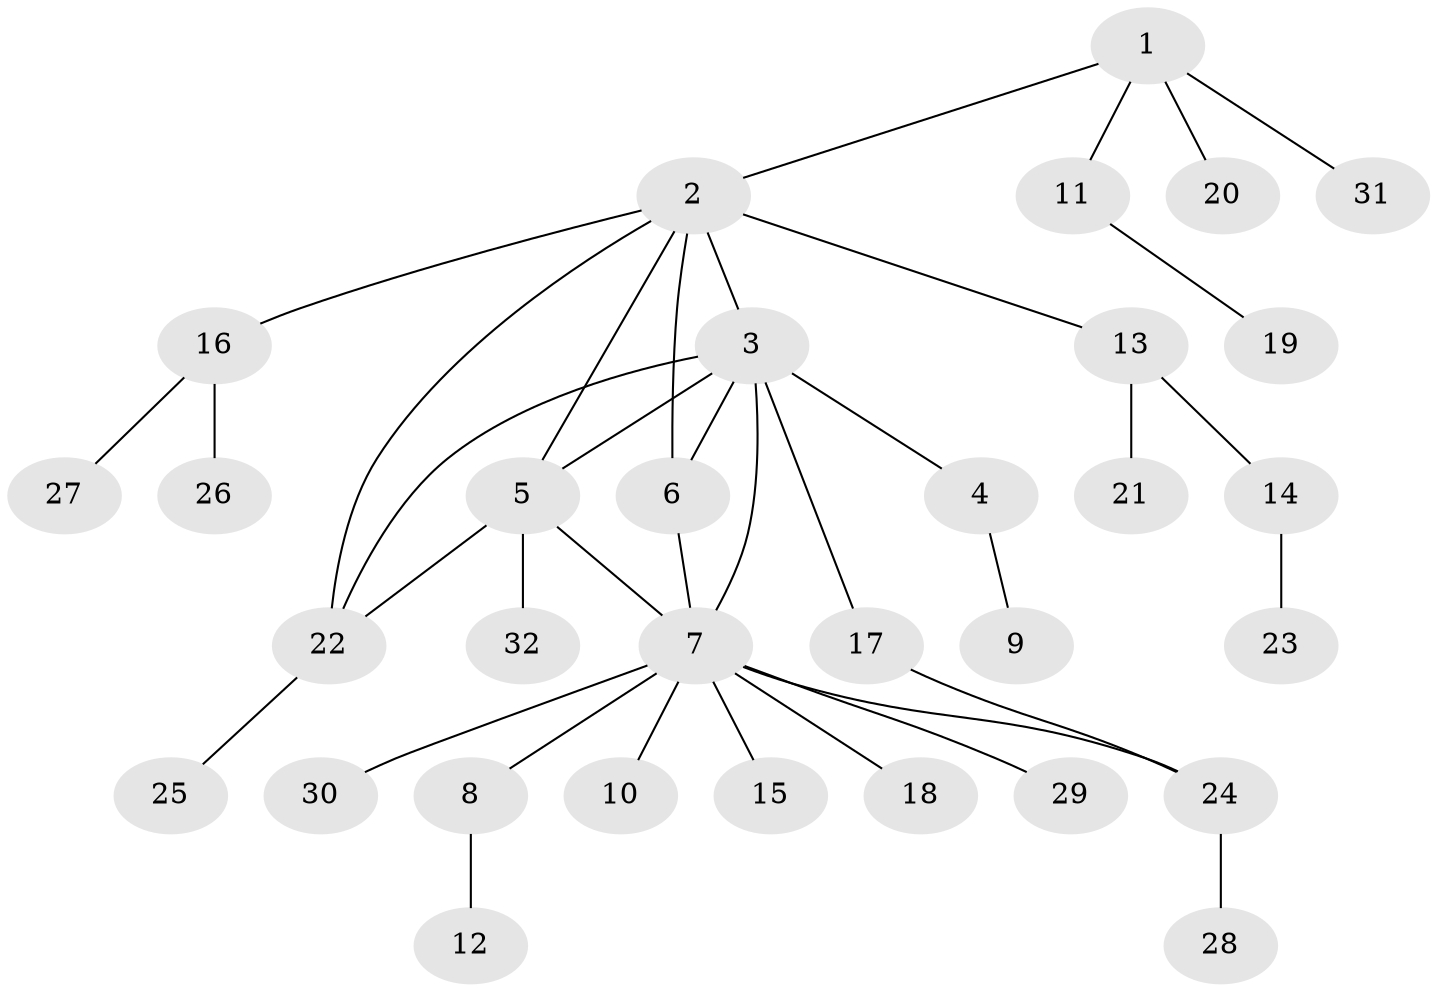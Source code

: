 // original degree distribution, {5: 0.058823529411764705, 6: 0.058823529411764705, 4: 0.0784313725490196, 3: 0.13725490196078433, 11: 0.0196078431372549, 1: 0.5686274509803921, 2: 0.0784313725490196}
// Generated by graph-tools (version 1.1) at 2025/52/03/04/25 22:52:30]
// undirected, 32 vertices, 38 edges
graph export_dot {
  node [color=gray90,style=filled];
  1;
  2;
  3;
  4;
  5;
  6;
  7;
  8;
  9;
  10;
  11;
  12;
  13;
  14;
  15;
  16;
  17;
  18;
  19;
  20;
  21;
  22;
  23;
  24;
  25;
  26;
  27;
  28;
  29;
  30;
  31;
  32;
  1 -- 2 [weight=1.0];
  1 -- 11 [weight=1.0];
  1 -- 20 [weight=1.0];
  1 -- 31 [weight=1.0];
  2 -- 3 [weight=2.0];
  2 -- 5 [weight=1.0];
  2 -- 6 [weight=1.0];
  2 -- 13 [weight=1.0];
  2 -- 16 [weight=1.0];
  2 -- 22 [weight=1.0];
  3 -- 4 [weight=1.0];
  3 -- 5 [weight=1.0];
  3 -- 6 [weight=1.0];
  3 -- 7 [weight=1.0];
  3 -- 17 [weight=1.0];
  3 -- 22 [weight=1.0];
  4 -- 9 [weight=1.0];
  5 -- 7 [weight=1.0];
  5 -- 22 [weight=1.0];
  5 -- 32 [weight=1.0];
  6 -- 7 [weight=1.0];
  7 -- 8 [weight=1.0];
  7 -- 10 [weight=1.0];
  7 -- 15 [weight=1.0];
  7 -- 18 [weight=1.0];
  7 -- 24 [weight=1.0];
  7 -- 29 [weight=1.0];
  7 -- 30 [weight=1.0];
  8 -- 12 [weight=1.0];
  11 -- 19 [weight=1.0];
  13 -- 14 [weight=1.0];
  13 -- 21 [weight=2.0];
  14 -- 23 [weight=1.0];
  16 -- 26 [weight=1.0];
  16 -- 27 [weight=1.0];
  17 -- 24 [weight=1.0];
  22 -- 25 [weight=2.0];
  24 -- 28 [weight=1.0];
}
